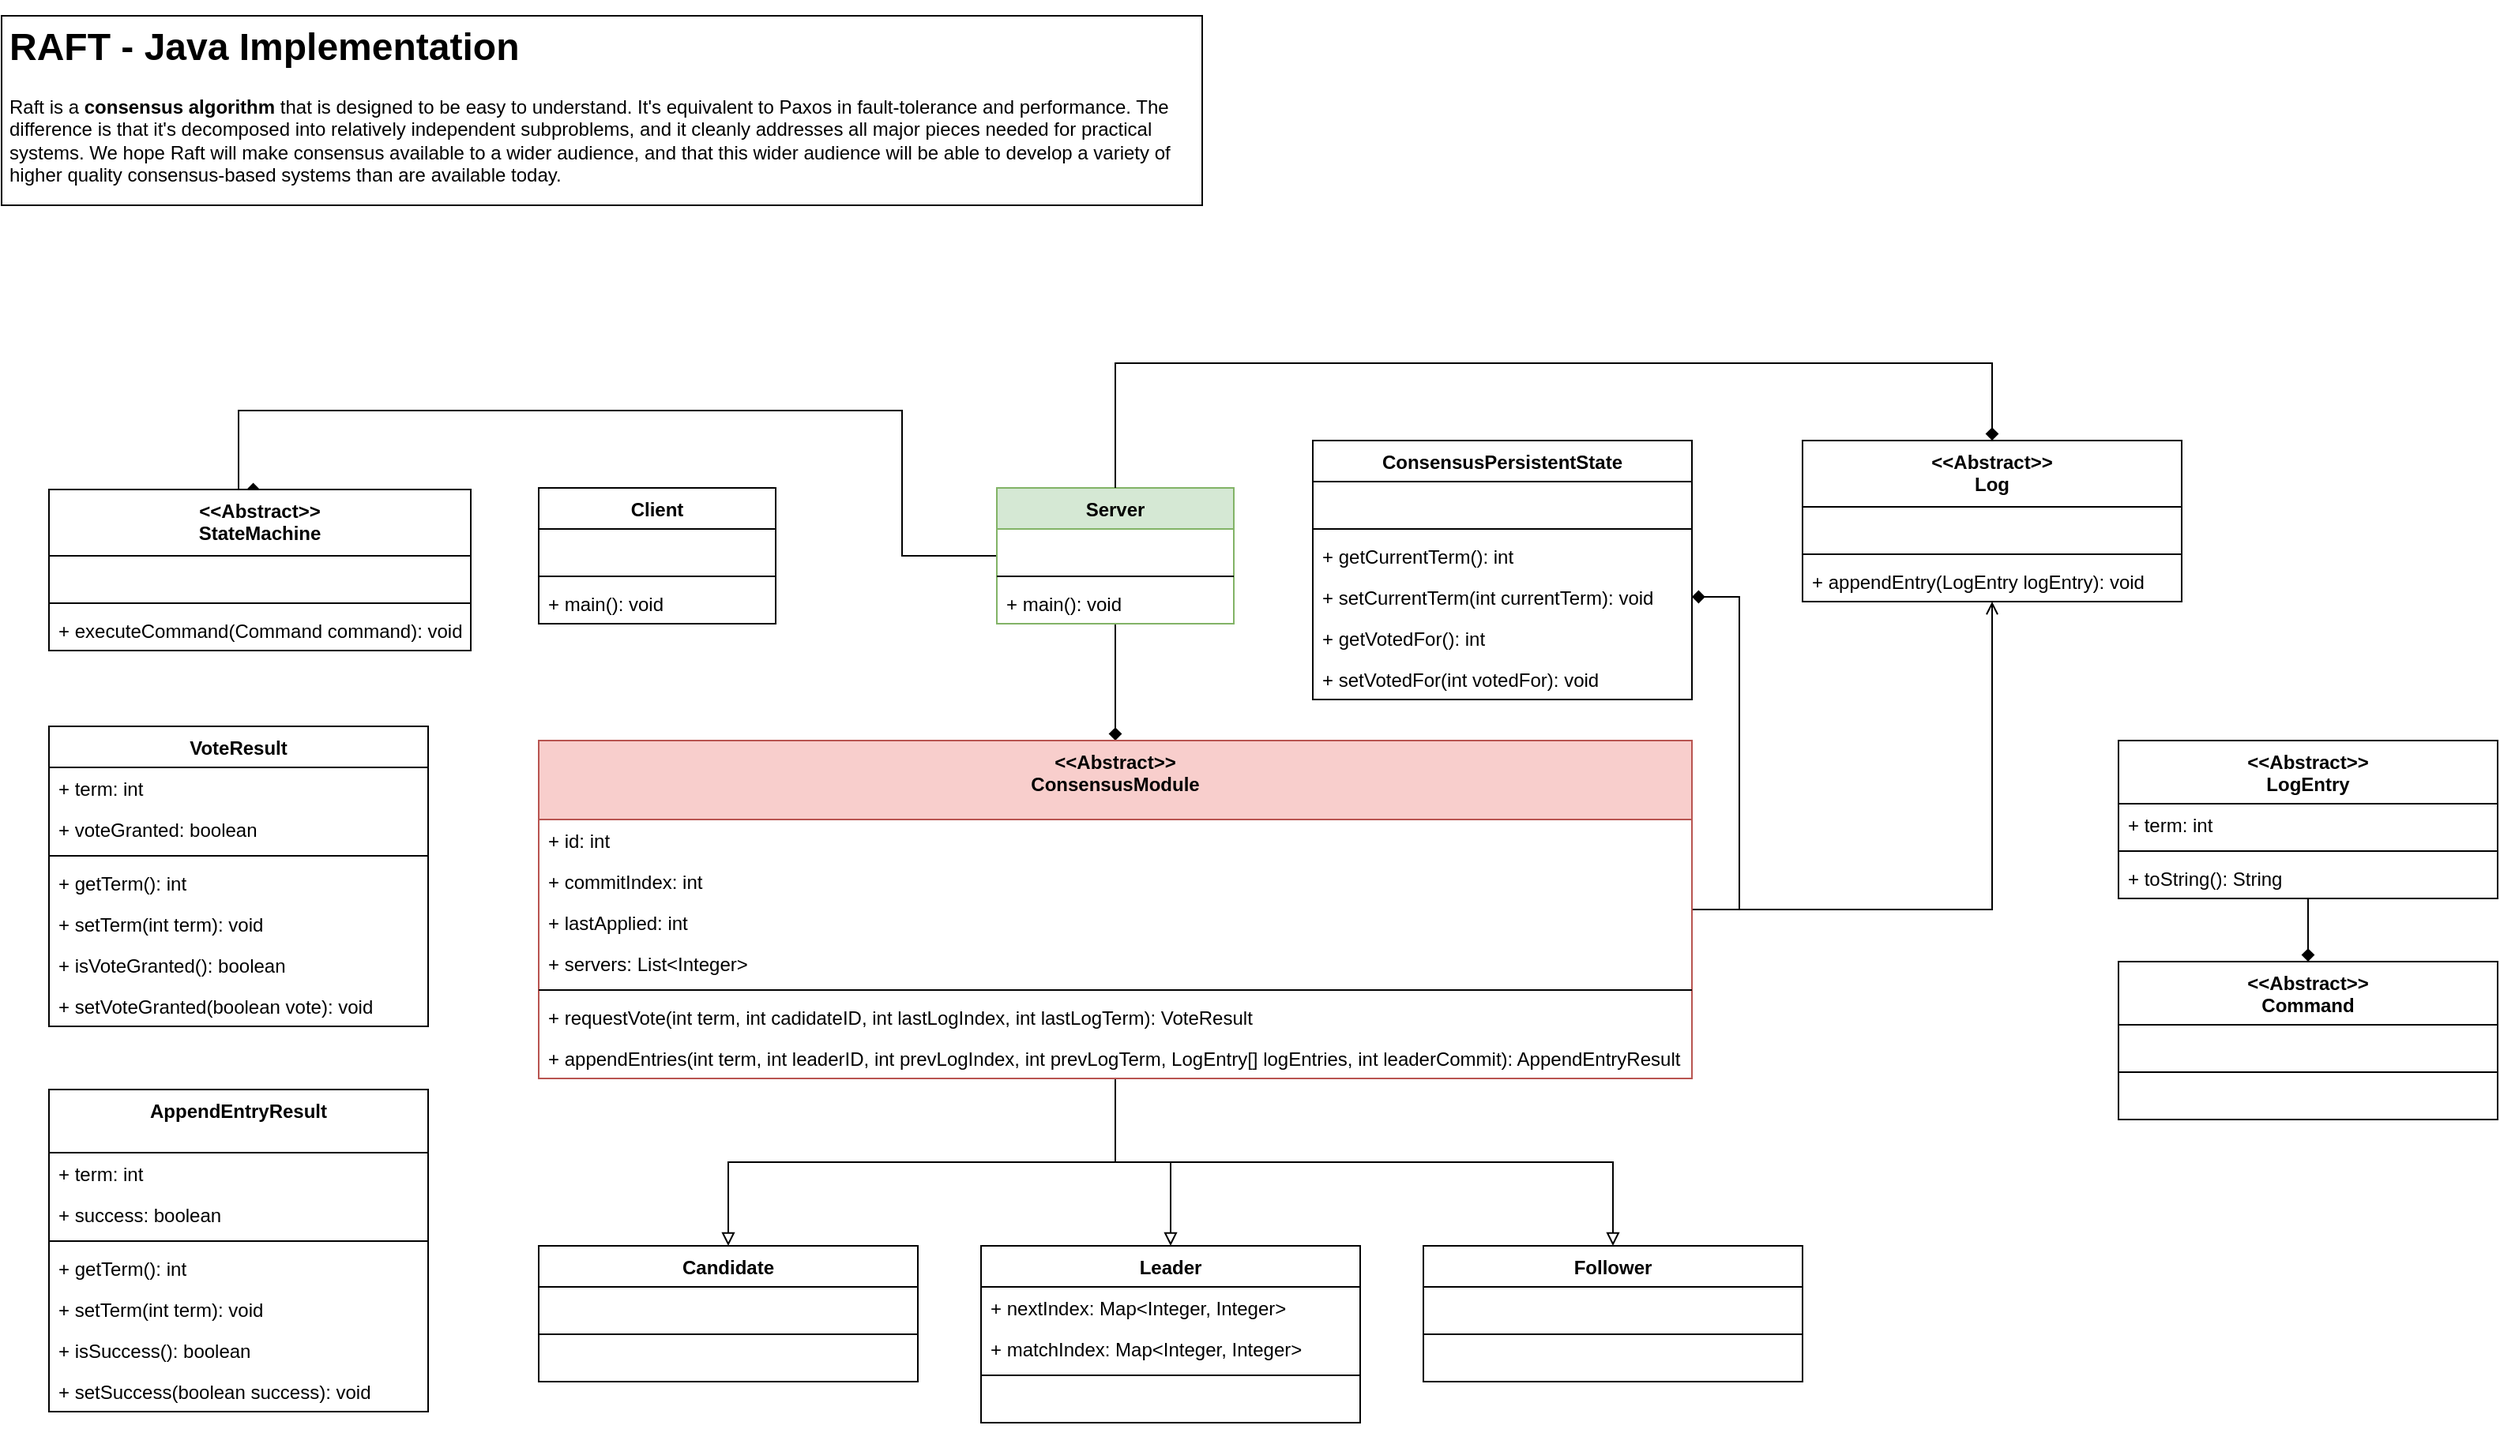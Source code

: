 <mxfile version="16.5.1" type="device"><diagram id="C5RBs43oDa-KdzZeNtuy" name="Java Classes UML"><mxGraphModel dx="946" dy="672" grid="0" gridSize="10" guides="1" tooltips="1" connect="1" arrows="1" fold="1" page="1" pageScale="1" pageWidth="827" pageHeight="1169" math="0" shadow="0"><root><mxCell id="WIyWlLk6GJQsqaUBKTNV-0"/><mxCell id="WIyWlLk6GJQsqaUBKTNV-1" parent="WIyWlLk6GJQsqaUBKTNV-0"/><mxCell id="46X_BfpMPTvYFvaqsZuw-0" value="Candidate" style="swimlane;fontStyle=1;align=center;verticalAlign=top;childLayout=stackLayout;horizontal=1;startSize=26;horizontalStack=0;resizeParent=1;resizeParentMax=0;resizeLast=0;collapsible=1;marginBottom=0;" parent="WIyWlLk6GJQsqaUBKTNV-1" vertex="1"><mxGeometry x="360" y="799" width="240" height="86" as="geometry"><mxRectangle x="80" y="170" width="90" height="26" as="alternateBounds"/></mxGeometry></mxCell><mxCell id="46X_BfpMPTvYFvaqsZuw-1" value="  " style="text;strokeColor=none;fillColor=none;align=left;verticalAlign=top;spacingLeft=4;spacingRight=4;overflow=hidden;rotatable=0;points=[[0,0.5],[1,0.5]];portConstraint=eastwest;" parent="46X_BfpMPTvYFvaqsZuw-0" vertex="1"><mxGeometry y="26" width="240" height="26" as="geometry"/></mxCell><mxCell id="46X_BfpMPTvYFvaqsZuw-2" value="" style="line;strokeWidth=1;fillColor=none;align=left;verticalAlign=middle;spacingTop=-1;spacingLeft=3;spacingRight=3;rotatable=0;labelPosition=right;points=[];portConstraint=eastwest;" parent="46X_BfpMPTvYFvaqsZuw-0" vertex="1"><mxGeometry y="52" width="240" height="8" as="geometry"/></mxCell><mxCell id="46X_BfpMPTvYFvaqsZuw-3" value=" " style="text;strokeColor=none;fillColor=none;align=left;verticalAlign=top;spacingLeft=4;spacingRight=4;overflow=hidden;rotatable=0;points=[[0,0.5],[1,0.5]];portConstraint=eastwest;" parent="46X_BfpMPTvYFvaqsZuw-0" vertex="1"><mxGeometry y="60" width="240" height="26" as="geometry"/></mxCell><mxCell id="46X_BfpMPTvYFvaqsZuw-111" style="edgeStyle=orthogonalEdgeStyle;rounded=0;orthogonalLoop=1;jettySize=auto;html=1;entryX=0.5;entryY=0;entryDx=0;entryDy=0;fontFamily=Helvetica;fontSize=12;fontColor=#000000;startArrow=none;startFill=0;endArrow=diamond;endFill=1;" parent="WIyWlLk6GJQsqaUBKTNV-1" source="46X_BfpMPTvYFvaqsZuw-4" target="46X_BfpMPTvYFvaqsZuw-60" edge="1"><mxGeometry relative="1" as="geometry"/></mxCell><mxCell id="46X_BfpMPTvYFvaqsZuw-112" style="edgeStyle=orthogonalEdgeStyle;rounded=0;orthogonalLoop=1;jettySize=auto;html=1;entryX=0.5;entryY=0;entryDx=0;entryDy=0;fontFamily=Helvetica;fontSize=12;fontColor=#000000;startArrow=none;startFill=0;endArrow=diamond;endFill=1;" parent="WIyWlLk6GJQsqaUBKTNV-1" source="46X_BfpMPTvYFvaqsZuw-4" target="46X_BfpMPTvYFvaqsZuw-106" edge="1"><mxGeometry relative="1" as="geometry"><mxPoint x="170" y="479" as="targetPoint"/><Array as="points"><mxPoint x="590" y="362"/><mxPoint x="590" y="270"/><mxPoint x="170" y="270"/></Array></mxGeometry></mxCell><mxCell id="46X_BfpMPTvYFvaqsZuw-4" value="Server" style="swimlane;fontStyle=1;align=center;verticalAlign=top;childLayout=stackLayout;horizontal=1;startSize=26;horizontalStack=0;resizeParent=1;resizeParentMax=0;resizeLast=0;collapsible=1;marginBottom=0;fillColor=#d5e8d4;strokeColor=#82b366;" parent="WIyWlLk6GJQsqaUBKTNV-1" vertex="1"><mxGeometry x="650" y="319" width="150" height="86" as="geometry"/></mxCell><mxCell id="46X_BfpMPTvYFvaqsZuw-5" value=" " style="text;strokeColor=none;fillColor=none;align=left;verticalAlign=top;spacingLeft=4;spacingRight=4;overflow=hidden;rotatable=0;points=[[0,0.5],[1,0.5]];portConstraint=eastwest;" parent="46X_BfpMPTvYFvaqsZuw-4" vertex="1"><mxGeometry y="26" width="150" height="26" as="geometry"/></mxCell><mxCell id="46X_BfpMPTvYFvaqsZuw-6" value="" style="line;strokeWidth=1;fillColor=none;align=left;verticalAlign=middle;spacingTop=-1;spacingLeft=3;spacingRight=3;rotatable=0;labelPosition=right;points=[];portConstraint=eastwest;" parent="46X_BfpMPTvYFvaqsZuw-4" vertex="1"><mxGeometry y="52" width="150" height="8" as="geometry"/></mxCell><mxCell id="46X_BfpMPTvYFvaqsZuw-7" value="+ main(): void" style="text;strokeColor=none;fillColor=none;align=left;verticalAlign=top;spacingLeft=4;spacingRight=4;overflow=hidden;rotatable=0;points=[[0,0.5],[1,0.5]];portConstraint=eastwest;" parent="46X_BfpMPTvYFvaqsZuw-4" vertex="1"><mxGeometry y="60" width="150" height="26" as="geometry"/></mxCell><mxCell id="46X_BfpMPTvYFvaqsZuw-8" value="Follower" style="swimlane;fontStyle=1;align=center;verticalAlign=top;childLayout=stackLayout;horizontal=1;startSize=26;horizontalStack=0;resizeParent=1;resizeParentMax=0;resizeLast=0;collapsible=1;marginBottom=0;" parent="WIyWlLk6GJQsqaUBKTNV-1" vertex="1"><mxGeometry x="920" y="799" width="240" height="86" as="geometry"/></mxCell><mxCell id="46X_BfpMPTvYFvaqsZuw-9" value=" " style="text;strokeColor=none;fillColor=none;align=left;verticalAlign=top;spacingLeft=4;spacingRight=4;overflow=hidden;rotatable=0;points=[[0,0.5],[1,0.5]];portConstraint=eastwest;" parent="46X_BfpMPTvYFvaqsZuw-8" vertex="1"><mxGeometry y="26" width="240" height="26" as="geometry"/></mxCell><mxCell id="46X_BfpMPTvYFvaqsZuw-10" value="" style="line;strokeWidth=1;fillColor=none;align=left;verticalAlign=middle;spacingTop=-1;spacingLeft=3;spacingRight=3;rotatable=0;labelPosition=right;points=[];portConstraint=eastwest;" parent="46X_BfpMPTvYFvaqsZuw-8" vertex="1"><mxGeometry y="52" width="240" height="8" as="geometry"/></mxCell><mxCell id="46X_BfpMPTvYFvaqsZuw-11" value=" " style="text;strokeColor=none;fillColor=none;align=left;verticalAlign=top;spacingLeft=4;spacingRight=4;overflow=hidden;rotatable=0;points=[[0,0.5],[1,0.5]];portConstraint=eastwest;" parent="46X_BfpMPTvYFvaqsZuw-8" vertex="1"><mxGeometry y="60" width="240" height="26" as="geometry"/></mxCell><mxCell id="46X_BfpMPTvYFvaqsZuw-12" value="Leader" style="swimlane;fontStyle=1;align=center;verticalAlign=top;childLayout=stackLayout;horizontal=1;startSize=26;horizontalStack=0;resizeParent=1;resizeParentMax=0;resizeLast=0;collapsible=1;marginBottom=0;" parent="WIyWlLk6GJQsqaUBKTNV-1" vertex="1"><mxGeometry x="640" y="799" width="240" height="112" as="geometry"/></mxCell><mxCell id="46X_BfpMPTvYFvaqsZuw-13" value="+ nextIndex: Map&lt;Integer, Integer&gt;" style="text;strokeColor=none;fillColor=none;align=left;verticalAlign=top;spacingLeft=4;spacingRight=4;overflow=hidden;rotatable=0;points=[[0,0.5],[1,0.5]];portConstraint=eastwest;" parent="46X_BfpMPTvYFvaqsZuw-12" vertex="1"><mxGeometry y="26" width="240" height="26" as="geometry"/></mxCell><mxCell id="46X_BfpMPTvYFvaqsZuw-96" value="+ matchIndex: Map&lt;Integer, Integer&gt;" style="text;strokeColor=none;fillColor=none;align=left;verticalAlign=top;spacingLeft=4;spacingRight=4;overflow=hidden;rotatable=0;points=[[0,0.5],[1,0.5]];portConstraint=eastwest;" parent="46X_BfpMPTvYFvaqsZuw-12" vertex="1"><mxGeometry y="52" width="240" height="26" as="geometry"/></mxCell><mxCell id="46X_BfpMPTvYFvaqsZuw-14" value="" style="line;strokeWidth=1;fillColor=none;align=left;verticalAlign=middle;spacingTop=-1;spacingLeft=3;spacingRight=3;rotatable=0;labelPosition=right;points=[];portConstraint=eastwest;" parent="46X_BfpMPTvYFvaqsZuw-12" vertex="1"><mxGeometry y="78" width="240" height="8" as="geometry"/></mxCell><mxCell id="46X_BfpMPTvYFvaqsZuw-15" value=" " style="text;strokeColor=none;fillColor=none;align=left;verticalAlign=top;spacingLeft=4;spacingRight=4;overflow=hidden;rotatable=0;points=[[0,0.5],[1,0.5]];portConstraint=eastwest;" parent="46X_BfpMPTvYFvaqsZuw-12" vertex="1"><mxGeometry y="86" width="240" height="26" as="geometry"/></mxCell><mxCell id="46X_BfpMPTvYFvaqsZuw-23" value="&lt;h1&gt;RAFT - Java Implementation&lt;/h1&gt;&lt;p&gt;&lt;font style=&quot;font-size: 12px&quot;&gt;Raft is a &lt;b&gt;consensus algorithm&lt;/b&gt; that is designed to be easy to understand. It's equivalent to Paxos in fault-tolerance and performance. The difference is that it's decomposed into relatively independent subproblems, and it cleanly addresses all major pieces needed for practical systems. We hope Raft will make consensus available to a wider audience, and that this wider audience will be able to develop a variety of higher quality consensus-based systems than are available today.&lt;/font&gt;&lt;br&gt;&lt;/p&gt;" style="text;html=1;strokeColor=default;fillColor=none;spacing=5;spacingTop=-20;whiteSpace=wrap;overflow=hidden;rounded=0;" parent="WIyWlLk6GJQsqaUBKTNV-1" vertex="1"><mxGeometry x="20" y="20" width="760" height="120" as="geometry"/></mxCell><mxCell id="46X_BfpMPTvYFvaqsZuw-24" value="Client" style="swimlane;fontStyle=1;align=center;verticalAlign=top;childLayout=stackLayout;horizontal=1;startSize=26;horizontalStack=0;resizeParent=1;resizeParentMax=0;resizeLast=0;collapsible=1;marginBottom=0;labelBackgroundColor=none;fontFamily=Helvetica;fontSize=12;fontColor=#000000;strokeColor=default;" parent="WIyWlLk6GJQsqaUBKTNV-1" vertex="1"><mxGeometry x="360" y="319" width="150" height="86" as="geometry"/></mxCell><mxCell id="46X_BfpMPTvYFvaqsZuw-25" value=" " style="text;strokeColor=none;fillColor=none;align=left;verticalAlign=top;spacingLeft=4;spacingRight=4;overflow=hidden;rotatable=0;points=[[0,0.5],[1,0.5]];portConstraint=eastwest;labelBackgroundColor=none;fontFamily=Helvetica;fontSize=12;fontColor=#000000;" parent="46X_BfpMPTvYFvaqsZuw-24" vertex="1"><mxGeometry y="26" width="150" height="26" as="geometry"/></mxCell><mxCell id="46X_BfpMPTvYFvaqsZuw-26" value="" style="line;strokeWidth=1;fillColor=none;align=left;verticalAlign=middle;spacingTop=-1;spacingLeft=3;spacingRight=3;rotatable=0;labelPosition=right;points=[];portConstraint=eastwest;labelBackgroundColor=none;fontFamily=Helvetica;fontSize=12;fontColor=#000000;" parent="46X_BfpMPTvYFvaqsZuw-24" vertex="1"><mxGeometry y="52" width="150" height="8" as="geometry"/></mxCell><mxCell id="46X_BfpMPTvYFvaqsZuw-27" value="+ main(): void" style="text;strokeColor=none;fillColor=none;align=left;verticalAlign=top;spacingLeft=4;spacingRight=4;overflow=hidden;rotatable=0;points=[[0,0.5],[1,0.5]];portConstraint=eastwest;labelBackgroundColor=none;fontFamily=Helvetica;fontSize=12;fontColor=#000000;" parent="46X_BfpMPTvYFvaqsZuw-24" vertex="1"><mxGeometry y="60" width="150" height="26" as="geometry"/></mxCell><mxCell id="46X_BfpMPTvYFvaqsZuw-48" value="ConsensusPersistentState" style="swimlane;fontStyle=1;align=center;verticalAlign=top;childLayout=stackLayout;horizontal=1;startSize=26;horizontalStack=0;resizeParent=1;resizeParentMax=0;resizeLast=0;collapsible=1;marginBottom=0;labelBackgroundColor=none;fontFamily=Helvetica;fontSize=12;fontColor=#000000;strokeColor=default;" parent="WIyWlLk6GJQsqaUBKTNV-1" vertex="1"><mxGeometry x="850" y="289" width="240" height="164" as="geometry"/></mxCell><mxCell id="46X_BfpMPTvYFvaqsZuw-49" value=" " style="text;strokeColor=none;fillColor=none;align=left;verticalAlign=top;spacingLeft=4;spacingRight=4;overflow=hidden;rotatable=0;points=[[0,0.5],[1,0.5]];portConstraint=eastwest;labelBackgroundColor=none;fontFamily=Helvetica;fontSize=12;fontColor=#000000;" parent="46X_BfpMPTvYFvaqsZuw-48" vertex="1"><mxGeometry y="26" width="240" height="26" as="geometry"/></mxCell><mxCell id="46X_BfpMPTvYFvaqsZuw-50" value="" style="line;strokeWidth=1;fillColor=none;align=left;verticalAlign=middle;spacingTop=-1;spacingLeft=3;spacingRight=3;rotatable=0;labelPosition=right;points=[];portConstraint=eastwest;labelBackgroundColor=none;fontFamily=Helvetica;fontSize=12;fontColor=#000000;" parent="46X_BfpMPTvYFvaqsZuw-48" vertex="1"><mxGeometry y="52" width="240" height="8" as="geometry"/></mxCell><mxCell id="46X_BfpMPTvYFvaqsZuw-51" value="+ getCurrentTerm(): int" style="text;strokeColor=none;fillColor=none;align=left;verticalAlign=top;spacingLeft=4;spacingRight=4;overflow=hidden;rotatable=0;points=[[0,0.5],[1,0.5]];portConstraint=eastwest;labelBackgroundColor=none;fontFamily=Helvetica;fontSize=12;fontColor=#000000;" parent="46X_BfpMPTvYFvaqsZuw-48" vertex="1"><mxGeometry y="60" width="240" height="26" as="geometry"/></mxCell><mxCell id="46X_BfpMPTvYFvaqsZuw-52" value="+ setCurrentTerm(int currentTerm): void" style="text;strokeColor=none;fillColor=none;align=left;verticalAlign=top;spacingLeft=4;spacingRight=4;overflow=hidden;rotatable=0;points=[[0,0.5],[1,0.5]];portConstraint=eastwest;labelBackgroundColor=none;fontFamily=Helvetica;fontSize=12;fontColor=#000000;" parent="46X_BfpMPTvYFvaqsZuw-48" vertex="1"><mxGeometry y="86" width="240" height="26" as="geometry"/></mxCell><mxCell id="46X_BfpMPTvYFvaqsZuw-53" value="+ getVotedFor(): int" style="text;strokeColor=none;fillColor=none;align=left;verticalAlign=top;spacingLeft=4;spacingRight=4;overflow=hidden;rotatable=0;points=[[0,0.5],[1,0.5]];portConstraint=eastwest;labelBackgroundColor=none;fontFamily=Helvetica;fontSize=12;fontColor=#000000;" parent="46X_BfpMPTvYFvaqsZuw-48" vertex="1"><mxGeometry y="112" width="240" height="26" as="geometry"/></mxCell><mxCell id="46X_BfpMPTvYFvaqsZuw-54" value="+ setVotedFor(int votedFor): void" style="text;strokeColor=none;fillColor=none;align=left;verticalAlign=top;spacingLeft=4;spacingRight=4;overflow=hidden;rotatable=0;points=[[0,0.5],[1,0.5]];portConstraint=eastwest;labelBackgroundColor=none;fontFamily=Helvetica;fontSize=12;fontColor=#000000;" parent="46X_BfpMPTvYFvaqsZuw-48" vertex="1"><mxGeometry y="138" width="240" height="26" as="geometry"/></mxCell><mxCell id="46X_BfpMPTvYFvaqsZuw-118" style="edgeStyle=orthogonalEdgeStyle;rounded=0;orthogonalLoop=1;jettySize=auto;html=1;entryX=0.5;entryY=0;entryDx=0;entryDy=0;fontFamily=Helvetica;fontSize=12;fontColor=#000000;startArrow=none;startFill=0;endArrow=block;endFill=0;" parent="WIyWlLk6GJQsqaUBKTNV-1" source="46X_BfpMPTvYFvaqsZuw-60" target="46X_BfpMPTvYFvaqsZuw-0" edge="1"><mxGeometry relative="1" as="geometry"/></mxCell><mxCell id="46X_BfpMPTvYFvaqsZuw-119" style="edgeStyle=orthogonalEdgeStyle;rounded=0;orthogonalLoop=1;jettySize=auto;html=1;entryX=0.5;entryY=0;entryDx=0;entryDy=0;fontFamily=Helvetica;fontSize=12;fontColor=#000000;startArrow=none;startFill=0;endArrow=block;endFill=0;" parent="WIyWlLk6GJQsqaUBKTNV-1" source="46X_BfpMPTvYFvaqsZuw-60" target="46X_BfpMPTvYFvaqsZuw-12" edge="1"><mxGeometry relative="1" as="geometry"/></mxCell><mxCell id="46X_BfpMPTvYFvaqsZuw-120" style="edgeStyle=orthogonalEdgeStyle;rounded=0;orthogonalLoop=1;jettySize=auto;html=1;entryX=0.5;entryY=0;entryDx=0;entryDy=0;fontFamily=Helvetica;fontSize=12;fontColor=#000000;startArrow=none;startFill=0;endArrow=block;endFill=0;" parent="WIyWlLk6GJQsqaUBKTNV-1" source="46X_BfpMPTvYFvaqsZuw-60" target="46X_BfpMPTvYFvaqsZuw-8" edge="1"><mxGeometry relative="1" as="geometry"/></mxCell><mxCell id="46X_BfpMPTvYFvaqsZuw-125" style="edgeStyle=orthogonalEdgeStyle;rounded=0;orthogonalLoop=1;jettySize=auto;html=1;fontFamily=Helvetica;fontSize=12;fontColor=#000000;startArrow=none;startFill=0;endArrow=open;endFill=0;" parent="WIyWlLk6GJQsqaUBKTNV-1" source="46X_BfpMPTvYFvaqsZuw-60" target="46X_BfpMPTvYFvaqsZuw-97" edge="1"><mxGeometry relative="1" as="geometry"/></mxCell><mxCell id="46X_BfpMPTvYFvaqsZuw-127" style="edgeStyle=orthogonalEdgeStyle;rounded=0;orthogonalLoop=1;jettySize=auto;html=1;fontFamily=Helvetica;fontSize=12;fontColor=#000000;startArrow=none;startFill=0;endArrow=diamond;endFill=1;entryX=1;entryY=0.5;entryDx=0;entryDy=0;" parent="WIyWlLk6GJQsqaUBKTNV-1" source="46X_BfpMPTvYFvaqsZuw-60" target="46X_BfpMPTvYFvaqsZuw-52" edge="1"><mxGeometry relative="1" as="geometry"><Array as="points"><mxPoint x="1120" y="586"/><mxPoint x="1120" y="388"/></Array></mxGeometry></mxCell><mxCell id="46X_BfpMPTvYFvaqsZuw-60" value="&lt;&lt;Abstract&gt;&gt;&#10;ConsensusModule" style="swimlane;fontStyle=1;align=center;verticalAlign=top;childLayout=stackLayout;horizontal=1;startSize=50;horizontalStack=0;resizeParent=1;resizeParentMax=0;resizeLast=0;collapsible=1;marginBottom=0;labelBackgroundColor=none;fontFamily=Helvetica;fontSize=12;strokeColor=#b85450;fillColor=#f8cecc;" parent="WIyWlLk6GJQsqaUBKTNV-1" vertex="1"><mxGeometry x="360" y="479" width="730" height="214" as="geometry"/></mxCell><mxCell id="46X_BfpMPTvYFvaqsZuw-121" value="+ id: int" style="text;strokeColor=none;fillColor=none;align=left;verticalAlign=top;spacingLeft=4;spacingRight=4;overflow=hidden;rotatable=0;points=[[0,0.5],[1,0.5]];portConstraint=eastwest;labelBackgroundColor=none;fontFamily=Helvetica;fontSize=12;fontColor=#000000;" parent="46X_BfpMPTvYFvaqsZuw-60" vertex="1"><mxGeometry y="50" width="730" height="26" as="geometry"/></mxCell><mxCell id="46X_BfpMPTvYFvaqsZuw-61" value="+ commitIndex: int" style="text;strokeColor=none;fillColor=none;align=left;verticalAlign=top;spacingLeft=4;spacingRight=4;overflow=hidden;rotatable=0;points=[[0,0.5],[1,0.5]];portConstraint=eastwest;labelBackgroundColor=none;fontFamily=Helvetica;fontSize=12;fontColor=#000000;" parent="46X_BfpMPTvYFvaqsZuw-60" vertex="1"><mxGeometry y="76" width="730" height="26" as="geometry"/></mxCell><mxCell id="46X_BfpMPTvYFvaqsZuw-62" value="+ lastApplied: int" style="text;strokeColor=none;fillColor=none;align=left;verticalAlign=top;spacingLeft=4;spacingRight=4;overflow=hidden;rotatable=0;points=[[0,0.5],[1,0.5]];portConstraint=eastwest;labelBackgroundColor=none;fontFamily=Helvetica;fontSize=12;fontColor=#000000;" parent="46X_BfpMPTvYFvaqsZuw-60" vertex="1"><mxGeometry y="102" width="730" height="26" as="geometry"/></mxCell><mxCell id="46X_BfpMPTvYFvaqsZuw-63" value="+ servers: List&lt;Integer&gt;" style="text;strokeColor=none;fillColor=none;align=left;verticalAlign=top;spacingLeft=4;spacingRight=4;overflow=hidden;rotatable=0;points=[[0,0.5],[1,0.5]];portConstraint=eastwest;labelBackgroundColor=none;fontFamily=Helvetica;fontSize=12;fontColor=#000000;" parent="46X_BfpMPTvYFvaqsZuw-60" vertex="1"><mxGeometry y="128" width="730" height="26" as="geometry"/></mxCell><mxCell id="46X_BfpMPTvYFvaqsZuw-64" value="" style="line;strokeWidth=1;fillColor=none;align=left;verticalAlign=middle;spacingTop=-1;spacingLeft=3;spacingRight=3;rotatable=0;labelPosition=right;points=[];portConstraint=eastwest;labelBackgroundColor=none;fontFamily=Helvetica;fontSize=12;fontColor=#000000;" parent="46X_BfpMPTvYFvaqsZuw-60" vertex="1"><mxGeometry y="154" width="730" height="8" as="geometry"/></mxCell><mxCell id="46X_BfpMPTvYFvaqsZuw-68" value="+ requestVote(int term, int cadidateID, int lastLogIndex, int lastLogTerm): VoteResult" style="text;strokeColor=none;fillColor=none;align=left;verticalAlign=top;spacingLeft=4;spacingRight=4;overflow=hidden;rotatable=0;points=[[0,0.5],[1,0.5]];portConstraint=eastwest;labelBackgroundColor=none;fontFamily=Helvetica;fontSize=12;fontColor=#000000;" parent="46X_BfpMPTvYFvaqsZuw-60" vertex="1"><mxGeometry y="162" width="730" height="26" as="geometry"/></mxCell><mxCell id="46X_BfpMPTvYFvaqsZuw-69" value="+ appendEntries(int term, int leaderID, int prevLogIndex, int prevLogTerm, LogEntry[] logEntries, int leaderCommit): AppendEntryResult" style="text;strokeColor=none;fillColor=none;align=left;verticalAlign=top;spacingLeft=4;spacingRight=4;overflow=hidden;rotatable=0;points=[[0,0.5],[1,0.5]];portConstraint=eastwest;labelBackgroundColor=none;fontFamily=Helvetica;fontSize=12;fontColor=#000000;" parent="46X_BfpMPTvYFvaqsZuw-60" vertex="1"><mxGeometry y="188" width="730" height="26" as="geometry"/></mxCell><mxCell id="46X_BfpMPTvYFvaqsZuw-74" value="VoteResult" style="swimlane;fontStyle=1;align=center;verticalAlign=top;childLayout=stackLayout;horizontal=1;startSize=26;horizontalStack=0;resizeParent=1;resizeParentMax=0;resizeLast=0;collapsible=1;marginBottom=0;labelBackgroundColor=none;fontFamily=Helvetica;fontSize=12;fontColor=#000000;strokeColor=default;" parent="WIyWlLk6GJQsqaUBKTNV-1" vertex="1"><mxGeometry x="50" y="470" width="240" height="190" as="geometry"/></mxCell><mxCell id="46X_BfpMPTvYFvaqsZuw-75" value="+ term: int" style="text;strokeColor=none;fillColor=none;align=left;verticalAlign=top;spacingLeft=4;spacingRight=4;overflow=hidden;rotatable=0;points=[[0,0.5],[1,0.5]];portConstraint=eastwest;labelBackgroundColor=none;fontFamily=Helvetica;fontSize=12;fontColor=#000000;" parent="46X_BfpMPTvYFvaqsZuw-74" vertex="1"><mxGeometry y="26" width="240" height="26" as="geometry"/></mxCell><mxCell id="46X_BfpMPTvYFvaqsZuw-78" value="+ voteGranted: boolean" style="text;strokeColor=none;fillColor=none;align=left;verticalAlign=top;spacingLeft=4;spacingRight=4;overflow=hidden;rotatable=0;points=[[0,0.5],[1,0.5]];portConstraint=eastwest;labelBackgroundColor=none;fontFamily=Helvetica;fontSize=12;fontColor=#000000;" parent="46X_BfpMPTvYFvaqsZuw-74" vertex="1"><mxGeometry y="52" width="240" height="26" as="geometry"/></mxCell><mxCell id="46X_BfpMPTvYFvaqsZuw-76" value="" style="line;strokeWidth=1;fillColor=none;align=left;verticalAlign=middle;spacingTop=-1;spacingLeft=3;spacingRight=3;rotatable=0;labelPosition=right;points=[];portConstraint=eastwest;labelBackgroundColor=none;fontFamily=Helvetica;fontSize=12;fontColor=#000000;" parent="46X_BfpMPTvYFvaqsZuw-74" vertex="1"><mxGeometry y="78" width="240" height="8" as="geometry"/></mxCell><mxCell id="46X_BfpMPTvYFvaqsZuw-77" value="+ getTerm(): int" style="text;strokeColor=none;fillColor=none;align=left;verticalAlign=top;spacingLeft=4;spacingRight=4;overflow=hidden;rotatable=0;points=[[0,0.5],[1,0.5]];portConstraint=eastwest;labelBackgroundColor=none;fontFamily=Helvetica;fontSize=12;fontColor=#000000;" parent="46X_BfpMPTvYFvaqsZuw-74" vertex="1"><mxGeometry y="86" width="240" height="26" as="geometry"/></mxCell><mxCell id="46X_BfpMPTvYFvaqsZuw-79" value="+ setTerm(int term): void" style="text;strokeColor=none;fillColor=none;align=left;verticalAlign=top;spacingLeft=4;spacingRight=4;overflow=hidden;rotatable=0;points=[[0,0.5],[1,0.5]];portConstraint=eastwest;labelBackgroundColor=none;fontFamily=Helvetica;fontSize=12;fontColor=#000000;" parent="46X_BfpMPTvYFvaqsZuw-74" vertex="1"><mxGeometry y="112" width="240" height="26" as="geometry"/></mxCell><mxCell id="46X_BfpMPTvYFvaqsZuw-80" value="+ isVoteGranted(): boolean" style="text;strokeColor=none;fillColor=none;align=left;verticalAlign=top;spacingLeft=4;spacingRight=4;overflow=hidden;rotatable=0;points=[[0,0.5],[1,0.5]];portConstraint=eastwest;labelBackgroundColor=none;fontFamily=Helvetica;fontSize=12;fontColor=#000000;" parent="46X_BfpMPTvYFvaqsZuw-74" vertex="1"><mxGeometry y="138" width="240" height="26" as="geometry"/></mxCell><mxCell id="46X_BfpMPTvYFvaqsZuw-81" value="+ setVoteGranted(boolean vote): void" style="text;strokeColor=none;fillColor=none;align=left;verticalAlign=top;spacingLeft=4;spacingRight=4;overflow=hidden;rotatable=0;points=[[0,0.5],[1,0.5]];portConstraint=eastwest;labelBackgroundColor=none;fontFamily=Helvetica;fontSize=12;fontColor=#000000;" parent="46X_BfpMPTvYFvaqsZuw-74" vertex="1"><mxGeometry y="164" width="240" height="26" as="geometry"/></mxCell><mxCell id="46X_BfpMPTvYFvaqsZuw-105" style="edgeStyle=orthogonalEdgeStyle;rounded=0;orthogonalLoop=1;jettySize=auto;html=1;entryX=0.5;entryY=0;entryDx=0;entryDy=0;fontFamily=Helvetica;fontSize=12;fontColor=#000000;startArrow=none;startFill=0;endArrow=diamond;endFill=1;" parent="WIyWlLk6GJQsqaUBKTNV-1" source="46X_BfpMPTvYFvaqsZuw-82" target="46X_BfpMPTvYFvaqsZuw-101" edge="1"><mxGeometry relative="1" as="geometry"/></mxCell><mxCell id="46X_BfpMPTvYFvaqsZuw-82" value="&lt;&lt;Abstract&gt;&gt;&#10;LogEntry" style="swimlane;fontStyle=1;align=center;verticalAlign=top;childLayout=stackLayout;horizontal=1;startSize=40;horizontalStack=0;resizeParent=1;resizeParentMax=0;resizeLast=0;collapsible=1;marginBottom=0;labelBackgroundColor=none;fontFamily=Helvetica;fontSize=12;fontColor=#000000;strokeColor=default;" parent="WIyWlLk6GJQsqaUBKTNV-1" vertex="1"><mxGeometry x="1360" y="479" width="240" height="100" as="geometry"/></mxCell><mxCell id="46X_BfpMPTvYFvaqsZuw-83" value="+ term: int" style="text;strokeColor=none;fillColor=none;align=left;verticalAlign=top;spacingLeft=4;spacingRight=4;overflow=hidden;rotatable=0;points=[[0,0.5],[1,0.5]];portConstraint=eastwest;labelBackgroundColor=none;fontFamily=Helvetica;fontSize=12;fontColor=#000000;" parent="46X_BfpMPTvYFvaqsZuw-82" vertex="1"><mxGeometry y="40" width="240" height="26" as="geometry"/></mxCell><mxCell id="46X_BfpMPTvYFvaqsZuw-84" value="" style="line;strokeWidth=1;fillColor=none;align=left;verticalAlign=middle;spacingTop=-1;spacingLeft=3;spacingRight=3;rotatable=0;labelPosition=right;points=[];portConstraint=eastwest;labelBackgroundColor=none;fontFamily=Helvetica;fontSize=12;fontColor=#000000;" parent="46X_BfpMPTvYFvaqsZuw-82" vertex="1"><mxGeometry y="66" width="240" height="8" as="geometry"/></mxCell><mxCell id="46X_BfpMPTvYFvaqsZuw-85" value="+ toString(): String" style="text;strokeColor=none;fillColor=none;align=left;verticalAlign=top;spacingLeft=4;spacingRight=4;overflow=hidden;rotatable=0;points=[[0,0.5],[1,0.5]];portConstraint=eastwest;labelBackgroundColor=none;fontFamily=Helvetica;fontSize=12;fontColor=#000000;" parent="46X_BfpMPTvYFvaqsZuw-82" vertex="1"><mxGeometry y="74" width="240" height="26" as="geometry"/></mxCell><mxCell id="46X_BfpMPTvYFvaqsZuw-86" value="AppendEntryResult" style="swimlane;fontStyle=1;align=center;verticalAlign=top;childLayout=stackLayout;horizontal=1;startSize=40;horizontalStack=0;resizeParent=1;resizeParentMax=0;resizeLast=0;collapsible=1;marginBottom=0;labelBackgroundColor=none;fontFamily=Helvetica;fontSize=12;fontColor=#000000;strokeColor=default;" parent="WIyWlLk6GJQsqaUBKTNV-1" vertex="1"><mxGeometry x="50" y="700" width="240" height="204" as="geometry"/></mxCell><mxCell id="46X_BfpMPTvYFvaqsZuw-87" value="+ term: int" style="text;strokeColor=none;fillColor=none;align=left;verticalAlign=top;spacingLeft=4;spacingRight=4;overflow=hidden;rotatable=0;points=[[0,0.5],[1,0.5]];portConstraint=eastwest;labelBackgroundColor=none;fontFamily=Helvetica;fontSize=12;fontColor=#000000;" parent="46X_BfpMPTvYFvaqsZuw-86" vertex="1"><mxGeometry y="40" width="240" height="26" as="geometry"/></mxCell><mxCell id="46X_BfpMPTvYFvaqsZuw-92" value="+ success: boolean" style="text;strokeColor=none;fillColor=none;align=left;verticalAlign=top;spacingLeft=4;spacingRight=4;overflow=hidden;rotatable=0;points=[[0,0.5],[1,0.5]];portConstraint=eastwest;labelBackgroundColor=none;fontFamily=Helvetica;fontSize=12;fontColor=#000000;" parent="46X_BfpMPTvYFvaqsZuw-86" vertex="1"><mxGeometry y="66" width="240" height="26" as="geometry"/></mxCell><mxCell id="46X_BfpMPTvYFvaqsZuw-88" value="" style="line;strokeWidth=1;fillColor=none;align=left;verticalAlign=middle;spacingTop=-1;spacingLeft=3;spacingRight=3;rotatable=0;labelPosition=right;points=[];portConstraint=eastwest;labelBackgroundColor=none;fontFamily=Helvetica;fontSize=12;fontColor=#000000;" parent="46X_BfpMPTvYFvaqsZuw-86" vertex="1"><mxGeometry y="92" width="240" height="8" as="geometry"/></mxCell><mxCell id="46X_BfpMPTvYFvaqsZuw-89" value="+ getTerm(): int" style="text;strokeColor=none;fillColor=none;align=left;verticalAlign=top;spacingLeft=4;spacingRight=4;overflow=hidden;rotatable=0;points=[[0,0.5],[1,0.5]];portConstraint=eastwest;labelBackgroundColor=none;fontFamily=Helvetica;fontSize=12;fontColor=#000000;" parent="46X_BfpMPTvYFvaqsZuw-86" vertex="1"><mxGeometry y="100" width="240" height="26" as="geometry"/></mxCell><mxCell id="46X_BfpMPTvYFvaqsZuw-93" value="+ setTerm(int term): void" style="text;strokeColor=none;fillColor=none;align=left;verticalAlign=top;spacingLeft=4;spacingRight=4;overflow=hidden;rotatable=0;points=[[0,0.5],[1,0.5]];portConstraint=eastwest;labelBackgroundColor=none;fontFamily=Helvetica;fontSize=12;fontColor=#000000;" parent="46X_BfpMPTvYFvaqsZuw-86" vertex="1"><mxGeometry y="126" width="240" height="26" as="geometry"/></mxCell><mxCell id="46X_BfpMPTvYFvaqsZuw-94" value="+ isSuccess(): boolean" style="text;strokeColor=none;fillColor=none;align=left;verticalAlign=top;spacingLeft=4;spacingRight=4;overflow=hidden;rotatable=0;points=[[0,0.5],[1,0.5]];portConstraint=eastwest;labelBackgroundColor=none;fontFamily=Helvetica;fontSize=12;fontColor=#000000;" parent="46X_BfpMPTvYFvaqsZuw-86" vertex="1"><mxGeometry y="152" width="240" height="26" as="geometry"/></mxCell><mxCell id="46X_BfpMPTvYFvaqsZuw-95" value="+ setSuccess(boolean success): void" style="text;strokeColor=none;fillColor=none;align=left;verticalAlign=top;spacingLeft=4;spacingRight=4;overflow=hidden;rotatable=0;points=[[0,0.5],[1,0.5]];portConstraint=eastwest;labelBackgroundColor=none;fontFamily=Helvetica;fontSize=12;fontColor=#000000;" parent="46X_BfpMPTvYFvaqsZuw-86" vertex="1"><mxGeometry y="178" width="240" height="26" as="geometry"/></mxCell><mxCell id="46X_BfpMPTvYFvaqsZuw-124" style="edgeStyle=orthogonalEdgeStyle;rounded=0;orthogonalLoop=1;jettySize=auto;html=1;entryX=0.5;entryY=0;entryDx=0;entryDy=0;fontFamily=Helvetica;fontSize=12;fontColor=#000000;startArrow=diamond;startFill=1;endArrow=none;endFill=0;" parent="WIyWlLk6GJQsqaUBKTNV-1" source="46X_BfpMPTvYFvaqsZuw-97" target="46X_BfpMPTvYFvaqsZuw-4" edge="1"><mxGeometry relative="1" as="geometry"><Array as="points"><mxPoint x="1280" y="240"/><mxPoint x="725" y="240"/></Array></mxGeometry></mxCell><mxCell id="46X_BfpMPTvYFvaqsZuw-97" value="&lt;&lt;Abstract&gt;&gt;&#10;Log" style="swimlane;fontStyle=1;align=center;verticalAlign=top;childLayout=stackLayout;horizontal=1;startSize=42;horizontalStack=0;resizeParent=1;resizeParentMax=0;resizeLast=0;collapsible=1;marginBottom=0;labelBackgroundColor=none;fontFamily=Helvetica;fontSize=12;fontColor=#000000;strokeColor=default;" parent="WIyWlLk6GJQsqaUBKTNV-1" vertex="1"><mxGeometry x="1160" y="289" width="240" height="102" as="geometry"/></mxCell><mxCell id="46X_BfpMPTvYFvaqsZuw-98" value=" " style="text;strokeColor=none;fillColor=none;align=left;verticalAlign=top;spacingLeft=4;spacingRight=4;overflow=hidden;rotatable=0;points=[[0,0.5],[1,0.5]];portConstraint=eastwest;labelBackgroundColor=none;fontFamily=Helvetica;fontSize=12;fontColor=#000000;" parent="46X_BfpMPTvYFvaqsZuw-97" vertex="1"><mxGeometry y="42" width="240" height="26" as="geometry"/></mxCell><mxCell id="46X_BfpMPTvYFvaqsZuw-99" value="" style="line;strokeWidth=1;fillColor=none;align=left;verticalAlign=middle;spacingTop=-1;spacingLeft=3;spacingRight=3;rotatable=0;labelPosition=right;points=[];portConstraint=eastwest;labelBackgroundColor=none;fontFamily=Helvetica;fontSize=12;fontColor=#000000;" parent="46X_BfpMPTvYFvaqsZuw-97" vertex="1"><mxGeometry y="68" width="240" height="8" as="geometry"/></mxCell><mxCell id="46X_BfpMPTvYFvaqsZuw-100" value="+ appendEntry(LogEntry logEntry): void" style="text;strokeColor=none;fillColor=none;align=left;verticalAlign=top;spacingLeft=4;spacingRight=4;overflow=hidden;rotatable=0;points=[[0,0.5],[1,0.5]];portConstraint=eastwest;labelBackgroundColor=none;fontFamily=Helvetica;fontSize=12;fontColor=#000000;" parent="46X_BfpMPTvYFvaqsZuw-97" vertex="1"><mxGeometry y="76" width="240" height="26" as="geometry"/></mxCell><mxCell id="46X_BfpMPTvYFvaqsZuw-101" value="&lt;&lt;Abstract&gt;&gt;&#10;Command" style="swimlane;fontStyle=1;align=center;verticalAlign=top;childLayout=stackLayout;horizontal=1;startSize=40;horizontalStack=0;resizeParent=1;resizeParentMax=0;resizeLast=0;collapsible=1;marginBottom=0;labelBackgroundColor=none;fontFamily=Helvetica;fontSize=12;fontColor=#000000;strokeColor=default;" parent="WIyWlLk6GJQsqaUBKTNV-1" vertex="1"><mxGeometry x="1360" y="619" width="240" height="100" as="geometry"/></mxCell><mxCell id="46X_BfpMPTvYFvaqsZuw-102" value=" " style="text;strokeColor=none;fillColor=none;align=left;verticalAlign=top;spacingLeft=4;spacingRight=4;overflow=hidden;rotatable=0;points=[[0,0.5],[1,0.5]];portConstraint=eastwest;labelBackgroundColor=none;fontFamily=Helvetica;fontSize=12;fontColor=#000000;" parent="46X_BfpMPTvYFvaqsZuw-101" vertex="1"><mxGeometry y="40" width="240" height="26" as="geometry"/></mxCell><mxCell id="46X_BfpMPTvYFvaqsZuw-103" value="" style="line;strokeWidth=1;fillColor=none;align=left;verticalAlign=middle;spacingTop=-1;spacingLeft=3;spacingRight=3;rotatable=0;labelPosition=right;points=[];portConstraint=eastwest;labelBackgroundColor=none;fontFamily=Helvetica;fontSize=12;fontColor=#000000;" parent="46X_BfpMPTvYFvaqsZuw-101" vertex="1"><mxGeometry y="66" width="240" height="8" as="geometry"/></mxCell><mxCell id="46X_BfpMPTvYFvaqsZuw-104" value=" " style="text;strokeColor=none;fillColor=none;align=left;verticalAlign=top;spacingLeft=4;spacingRight=4;overflow=hidden;rotatable=0;points=[[0,0.5],[1,0.5]];portConstraint=eastwest;labelBackgroundColor=none;fontFamily=Helvetica;fontSize=12;fontColor=#000000;" parent="46X_BfpMPTvYFvaqsZuw-101" vertex="1"><mxGeometry y="74" width="240" height="26" as="geometry"/></mxCell><mxCell id="46X_BfpMPTvYFvaqsZuw-106" value="&lt;&lt;Abstract&gt;&gt;&#10;StateMachine" style="swimlane;fontStyle=1;align=center;verticalAlign=top;childLayout=stackLayout;horizontal=1;startSize=42;horizontalStack=0;resizeParent=1;resizeParentMax=0;resizeLast=0;collapsible=1;marginBottom=0;labelBackgroundColor=none;fontFamily=Helvetica;fontSize=12;fontColor=#000000;strokeColor=default;" parent="WIyWlLk6GJQsqaUBKTNV-1" vertex="1"><mxGeometry x="50" y="320" width="267" height="102" as="geometry"/></mxCell><mxCell id="46X_BfpMPTvYFvaqsZuw-107" value=" " style="text;strokeColor=none;fillColor=none;align=left;verticalAlign=top;spacingLeft=4;spacingRight=4;overflow=hidden;rotatable=0;points=[[0,0.5],[1,0.5]];portConstraint=eastwest;labelBackgroundColor=none;fontFamily=Helvetica;fontSize=12;fontColor=#000000;" parent="46X_BfpMPTvYFvaqsZuw-106" vertex="1"><mxGeometry y="42" width="267" height="26" as="geometry"/></mxCell><mxCell id="46X_BfpMPTvYFvaqsZuw-108" value="" style="line;strokeWidth=1;fillColor=none;align=left;verticalAlign=middle;spacingTop=-1;spacingLeft=3;spacingRight=3;rotatable=0;labelPosition=right;points=[];portConstraint=eastwest;labelBackgroundColor=none;fontFamily=Helvetica;fontSize=12;fontColor=#000000;" parent="46X_BfpMPTvYFvaqsZuw-106" vertex="1"><mxGeometry y="68" width="267" height="8" as="geometry"/></mxCell><mxCell id="46X_BfpMPTvYFvaqsZuw-109" value="+ executeCommand(Command command): void" style="text;strokeColor=none;fillColor=none;align=left;verticalAlign=top;spacingLeft=4;spacingRight=4;overflow=hidden;rotatable=0;points=[[0,0.5],[1,0.5]];portConstraint=eastwest;labelBackgroundColor=none;fontFamily=Helvetica;fontSize=12;fontColor=#000000;" parent="46X_BfpMPTvYFvaqsZuw-106" vertex="1"><mxGeometry y="76" width="267" height="26" as="geometry"/></mxCell></root></mxGraphModel></diagram></mxfile>